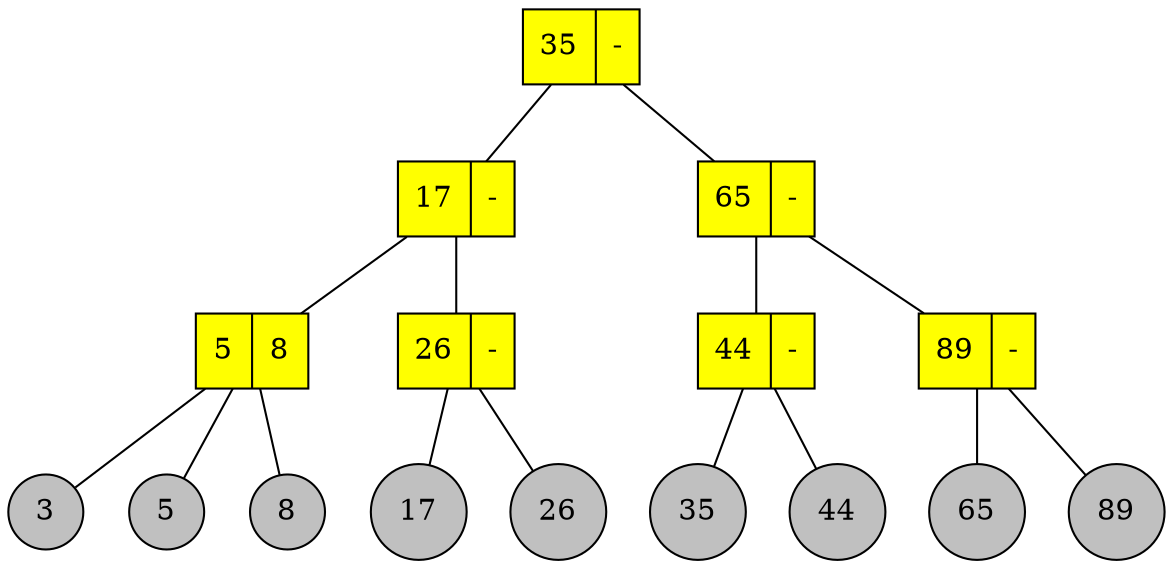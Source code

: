 graph {
	nodesep=.3;
	node [shape=record,style=filled, fillcolor=yellow, fontcolor=black]
	inner1 [label="<mlow> 35|<rlow> -"];
	inner2 [label="<mlow> 17|<rlow> -"];
	inner3 [label="<mlow> 65|<rlow> -"];
	inner4 [label="<mlow> 5 |<rlow> 8"];
	inner5 [label="<mlow> 26|<rlow> -"];
	inner6 [label="<mlow> 44|<rlow> -"];
	inner7 [label="<mlow> 89|<rlow> -"];

	inner1 -- {inner2,inner3}
	inner2 -- {inner4,inner5}
	inner3 -- {inner6,inner7}
	
	node [shape=circle,style=filled, fillcolor=gray, fontcolor=black]
	inner4 -- {3,5,8}
	inner5 -- {17,26}
	inner6 -- {35,44}
	inner7 -- {65,89}
	
	

}